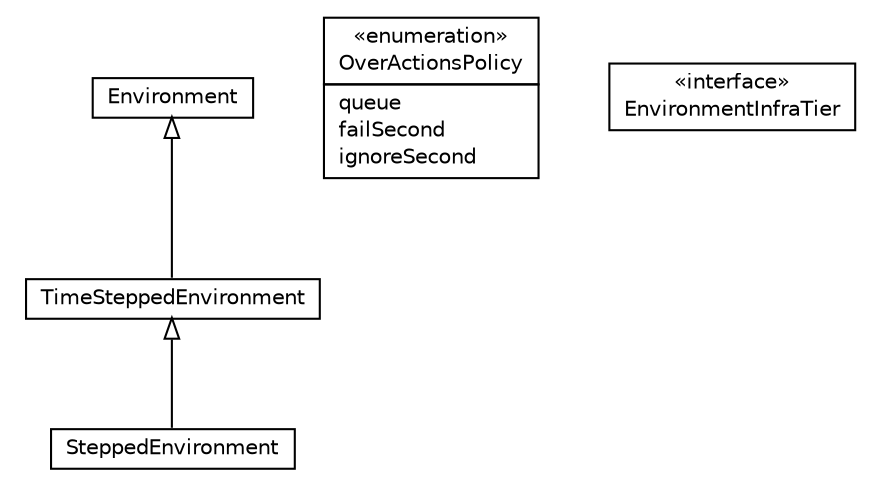 #!/usr/local/bin/dot
#
# Class diagram 
# Generated by UMLGraph version R5_6_6-1-g9240c4 (http://www.umlgraph.org/)
#

digraph G {
	edge [fontname="Helvetica",fontsize=10,labelfontname="Helvetica",labelfontsize=10];
	node [fontname="Helvetica",fontsize=10,shape=plaintext];
	nodesep=0.25;
	ranksep=0.5;
	// jason.environment.TimeSteppedEnvironment
	c2128 [label=<<table title="jason.environment.TimeSteppedEnvironment" border="0" cellborder="1" cellspacing="0" cellpadding="2" port="p" href="./TimeSteppedEnvironment.html">
		<tr><td><table border="0" cellspacing="0" cellpadding="1">
<tr><td align="center" balign="center"> TimeSteppedEnvironment </td></tr>
		</table></td></tr>
		</table>>, URL="./TimeSteppedEnvironment.html", fontname="Helvetica", fontcolor="black", fontsize=10.0];
	// jason.environment.TimeSteppedEnvironment.OverActionsPolicy
	c2129 [label=<<table title="jason.environment.TimeSteppedEnvironment.OverActionsPolicy" border="0" cellborder="1" cellspacing="0" cellpadding="2" port="p" href="./TimeSteppedEnvironment.OverActionsPolicy.html">
		<tr><td><table border="0" cellspacing="0" cellpadding="1">
<tr><td align="center" balign="center"> &#171;enumeration&#187; </td></tr>
<tr><td align="center" balign="center"> OverActionsPolicy </td></tr>
		</table></td></tr>
		<tr><td><table border="0" cellspacing="0" cellpadding="1">
<tr><td align="left" balign="left"> queue </td></tr>
<tr><td align="left" balign="left"> failSecond </td></tr>
<tr><td align="left" balign="left"> ignoreSecond </td></tr>
		</table></td></tr>
		</table>>, URL="./TimeSteppedEnvironment.OverActionsPolicy.html", fontname="Helvetica", fontcolor="black", fontsize=10.0];
	// jason.environment.SteppedEnvironment
	c2130 [label=<<table title="jason.environment.SteppedEnvironment" border="0" cellborder="1" cellspacing="0" cellpadding="2" port="p" href="./SteppedEnvironment.html">
		<tr><td><table border="0" cellspacing="0" cellpadding="1">
<tr><td align="center" balign="center"> SteppedEnvironment </td></tr>
		</table></td></tr>
		</table>>, URL="./SteppedEnvironment.html", fontname="Helvetica", fontcolor="black", fontsize=10.0];
	// jason.environment.EnvironmentInfraTier
	c2131 [label=<<table title="jason.environment.EnvironmentInfraTier" border="0" cellborder="1" cellspacing="0" cellpadding="2" port="p" href="./EnvironmentInfraTier.html">
		<tr><td><table border="0" cellspacing="0" cellpadding="1">
<tr><td align="center" balign="center"> &#171;interface&#187; </td></tr>
<tr><td align="center" balign="center"> EnvironmentInfraTier </td></tr>
		</table></td></tr>
		</table>>, URL="./EnvironmentInfraTier.html", fontname="Helvetica", fontcolor="black", fontsize=10.0];
	// jason.environment.Environment
	c2132 [label=<<table title="jason.environment.Environment" border="0" cellborder="1" cellspacing="0" cellpadding="2" port="p" href="./Environment.html">
		<tr><td><table border="0" cellspacing="0" cellpadding="1">
<tr><td align="center" balign="center"> Environment </td></tr>
		</table></td></tr>
		</table>>, URL="./Environment.html", fontname="Helvetica", fontcolor="black", fontsize=10.0];
	//jason.environment.TimeSteppedEnvironment extends jason.environment.Environment
	c2132:p -> c2128:p [dir=back,arrowtail=empty];
	//jason.environment.SteppedEnvironment extends jason.environment.TimeSteppedEnvironment
	c2128:p -> c2130:p [dir=back,arrowtail=empty];
}

